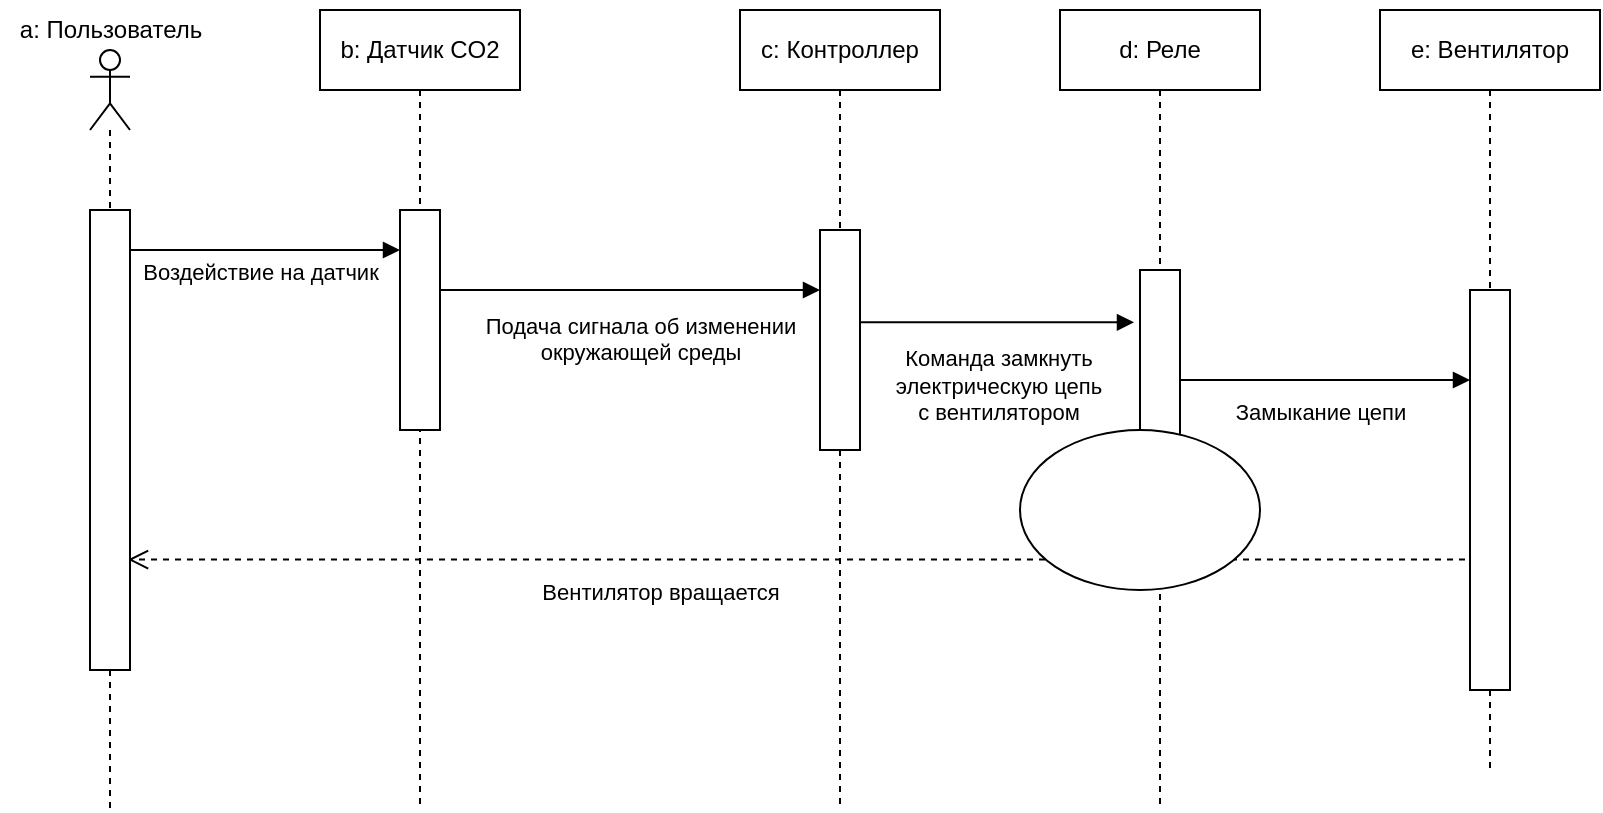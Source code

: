 <mxfile version="20.4.0" type="github" pages="2">
  <diagram id="0fajCpiCSNyf0W4oF5-n" name="Fan">
    <mxGraphModel dx="1287" dy="784" grid="1" gridSize="10" guides="1" tooltips="1" connect="1" arrows="1" fold="1" page="1" pageScale="1" pageWidth="827" pageHeight="1169" math="0" shadow="0">
      <root>
        <mxCell id="0" />
        <mxCell id="1" parent="0" />
        <mxCell id="e6-Qxzalg5yLmeX-kmgH-33" value="" style="shape=umlLifeline;participant=umlActor;perimeter=lifelinePerimeter;whiteSpace=wrap;html=1;container=1;collapsible=0;recursiveResize=0;verticalAlign=top;spacingTop=36;outlineConnect=0;size=40;" vertex="1" parent="1">
          <mxGeometry x="35" y="180" width="20" height="380" as="geometry" />
        </mxCell>
        <mxCell id="e6-Qxzalg5yLmeX-kmgH-34" value="Вентилятор вращается" style="html=1;verticalAlign=bottom;endArrow=open;dashed=1;endSize=8;rounded=0;entryX=0.95;entryY=0.76;entryDx=0;entryDy=0;entryPerimeter=0;" edge="1" parent="1" source="e6-Qxzalg5yLmeX-kmgH-36" target="e6-Qxzalg5yLmeX-kmgH-35">
          <mxGeometry x="0.218" y="25" relative="1" as="geometry">
            <mxPoint x="540.0" y="489.96" as="sourcePoint" />
            <mxPoint x="80" y="490" as="targetPoint" />
            <mxPoint as="offset" />
          </mxGeometry>
        </mxCell>
        <mxCell id="e6-Qxzalg5yLmeX-kmgH-35" value="" style="html=1;points=[];perimeter=orthogonalPerimeter;" vertex="1" parent="1">
          <mxGeometry x="35" y="260" width="20" height="230" as="geometry" />
        </mxCell>
        <mxCell id="e6-Qxzalg5yLmeX-kmgH-36" value="e: Вентилятор" style="shape=umlLifeline;perimeter=lifelinePerimeter;whiteSpace=wrap;html=1;container=1;collapsible=0;recursiveResize=0;outlineConnect=0;" vertex="1" parent="1">
          <mxGeometry x="680" y="160" width="110" height="380" as="geometry" />
        </mxCell>
        <mxCell id="e6-Qxzalg5yLmeX-kmgH-38" value="" style="html=1;points=[];perimeter=orthogonalPerimeter;" vertex="1" parent="e6-Qxzalg5yLmeX-kmgH-36">
          <mxGeometry x="45" y="140" width="20" height="200" as="geometry" />
        </mxCell>
        <mxCell id="e6-Qxzalg5yLmeX-kmgH-40" value="b: Датчик CO2" style="shape=umlLifeline;perimeter=lifelinePerimeter;whiteSpace=wrap;html=1;container=1;collapsible=0;recursiveResize=0;outlineConnect=0;" vertex="1" parent="1">
          <mxGeometry x="150" y="160" width="100" height="400" as="geometry" />
        </mxCell>
        <mxCell id="e6-Qxzalg5yLmeX-kmgH-41" value="" style="html=1;points=[];perimeter=orthogonalPerimeter;" vertex="1" parent="e6-Qxzalg5yLmeX-kmgH-40">
          <mxGeometry x="40" y="100" width="20" height="110" as="geometry" />
        </mxCell>
        <mxCell id="e6-Qxzalg5yLmeX-kmgH-42" value="Воздействие на датчик" style="html=1;verticalAlign=bottom;endArrow=block;rounded=0;" edge="1" parent="1" source="e6-Qxzalg5yLmeX-kmgH-35">
          <mxGeometry x="-0.037" y="-20" width="80" relative="1" as="geometry">
            <mxPoint x="80" y="280" as="sourcePoint" />
            <mxPoint x="190" y="280" as="targetPoint" />
            <mxPoint as="offset" />
          </mxGeometry>
        </mxCell>
        <mxCell id="e6-Qxzalg5yLmeX-kmgH-43" value="c: Контроллер" style="shape=umlLifeline;perimeter=lifelinePerimeter;whiteSpace=wrap;html=1;container=1;collapsible=0;recursiveResize=0;outlineConnect=0;" vertex="1" parent="1">
          <mxGeometry x="360" y="160" width="100" height="400" as="geometry" />
        </mxCell>
        <mxCell id="e6-Qxzalg5yLmeX-kmgH-44" value="" style="html=1;points=[];perimeter=orthogonalPerimeter;" vertex="1" parent="e6-Qxzalg5yLmeX-kmgH-43">
          <mxGeometry x="40" y="110" width="20" height="110" as="geometry" />
        </mxCell>
        <mxCell id="e6-Qxzalg5yLmeX-kmgH-45" value="d: Реле" style="shape=umlLifeline;perimeter=lifelinePerimeter;whiteSpace=wrap;html=1;container=1;collapsible=0;recursiveResize=0;outlineConnect=0;" vertex="1" parent="1">
          <mxGeometry x="520" y="160" width="100" height="400" as="geometry" />
        </mxCell>
        <mxCell id="e6-Qxzalg5yLmeX-kmgH-46" value="" style="html=1;points=[];perimeter=orthogonalPerimeter;" vertex="1" parent="e6-Qxzalg5yLmeX-kmgH-45">
          <mxGeometry x="40" y="130" width="20" height="110" as="geometry" />
        </mxCell>
        <mxCell id="e6-Qxzalg5yLmeX-kmgH-47" value="Подача сигнала об изменении &lt;br&gt;окружающей среды" style="html=1;verticalAlign=bottom;endArrow=block;rounded=0;" edge="1" parent="1" source="e6-Qxzalg5yLmeX-kmgH-41" target="e6-Qxzalg5yLmeX-kmgH-44">
          <mxGeometry x="0.053" y="-40" width="80" relative="1" as="geometry">
            <mxPoint x="240" y="310" as="sourcePoint" />
            <mxPoint x="345" y="310" as="targetPoint" />
            <Array as="points">
              <mxPoint x="340" y="300" />
            </Array>
            <mxPoint as="offset" />
          </mxGeometry>
        </mxCell>
        <mxCell id="e6-Qxzalg5yLmeX-kmgH-48" value="Команда замкнуть &lt;br&gt;электрическую цепь &lt;br&gt;с вентилятором" style="html=1;verticalAlign=bottom;endArrow=block;rounded=0;entryX=-0.15;entryY=0.238;entryDx=0;entryDy=0;entryPerimeter=0;" edge="1" parent="1" source="e6-Qxzalg5yLmeX-kmgH-44" target="e6-Qxzalg5yLmeX-kmgH-46">
          <mxGeometry x="0.022" y="-54" width="80" relative="1" as="geometry">
            <mxPoint x="415" y="320" as="sourcePoint" />
            <mxPoint x="520" y="320" as="targetPoint" />
            <mxPoint x="-1" as="offset" />
          </mxGeometry>
        </mxCell>
        <mxCell id="e6-Qxzalg5yLmeX-kmgH-49" value="Замыкание цепи" style="html=1;verticalAlign=bottom;endArrow=block;rounded=0;" edge="1" parent="1" source="e6-Qxzalg5yLmeX-kmgH-46" target="e6-Qxzalg5yLmeX-kmgH-38">
          <mxGeometry x="-0.035" y="-25" width="80" relative="1" as="geometry">
            <mxPoint x="580" y="360.0" as="sourcePoint" />
            <mxPoint x="717" y="360.0" as="targetPoint" />
            <mxPoint as="offset" />
          </mxGeometry>
        </mxCell>
        <mxCell id="e6-Qxzalg5yLmeX-kmgH-50" value="a: Пользователь" style="text;html=1;align=center;verticalAlign=middle;resizable=0;points=[];autosize=1;strokeColor=none;fillColor=none;" vertex="1" parent="1">
          <mxGeometry x="-10" y="155" width="110" height="30" as="geometry" />
        </mxCell>
        <mxCell id="XYCsBVNLDujC-cE6VWQl-1" value="" style="ellipse;whiteSpace=wrap;html=1;" vertex="1" parent="1">
          <mxGeometry x="500" y="370" width="120" height="80" as="geometry" />
        </mxCell>
      </root>
    </mxGraphModel>
  </diagram>
  <diagram id="efdcj0WKXpDifMYoBViI" name="Button">
    <mxGraphModel dx="1673" dy="934" grid="1" gridSize="10" guides="1" tooltips="1" connect="1" arrows="1" fold="1" page="1" pageScale="1" pageWidth="827" pageHeight="1169" math="0" shadow="0">
      <root>
        <mxCell id="0" />
        <mxCell id="1" parent="0" />
        <mxCell id="uPPNju4TJ0xwUEbWvf_P-1" value="" style="shape=umlLifeline;participant=umlActor;perimeter=lifelinePerimeter;whiteSpace=wrap;html=1;container=1;collapsible=0;recursiveResize=0;verticalAlign=top;spacingTop=36;outlineConnect=0;size=40;" vertex="1" parent="1">
          <mxGeometry x="45" y="25" width="20" height="380" as="geometry" />
        </mxCell>
        <mxCell id="uPPNju4TJ0xwUEbWvf_P-2" value="Buzzer издаёт звук" style="html=1;verticalAlign=bottom;endArrow=open;dashed=1;endSize=8;rounded=0;entryX=0.95;entryY=0.76;entryDx=0;entryDy=0;entryPerimeter=0;" edge="1" parent="1" source="uPPNju4TJ0xwUEbWvf_P-4" target="uPPNju4TJ0xwUEbWvf_P-3">
          <mxGeometry x="0.218" y="25" relative="1" as="geometry">
            <mxPoint x="550.0" y="334.96" as="sourcePoint" />
            <mxPoint x="90" y="335" as="targetPoint" />
            <mxPoint as="offset" />
          </mxGeometry>
        </mxCell>
        <mxCell id="uPPNju4TJ0xwUEbWvf_P-3" value="" style="html=1;points=[];perimeter=orthogonalPerimeter;" vertex="1" parent="1">
          <mxGeometry x="45" y="105" width="20" height="230" as="geometry" />
        </mxCell>
        <mxCell id="uPPNju4TJ0xwUEbWvf_P-4" value="e: Buzzer" style="shape=umlLifeline;perimeter=lifelinePerimeter;whiteSpace=wrap;html=1;container=1;collapsible=0;recursiveResize=0;outlineConnect=0;" vertex="1" parent="1">
          <mxGeometry x="580" y="5" width="110" height="380" as="geometry" />
        </mxCell>
        <mxCell id="uPPNju4TJ0xwUEbWvf_P-5" value="" style="html=1;points=[];perimeter=orthogonalPerimeter;" vertex="1" parent="uPPNju4TJ0xwUEbWvf_P-4">
          <mxGeometry x="45" y="140" width="20" height="200" as="geometry" />
        </mxCell>
        <mxCell id="uPPNju4TJ0xwUEbWvf_P-6" value="b: Кнопка" style="shape=umlLifeline;perimeter=lifelinePerimeter;whiteSpace=wrap;html=1;container=1;collapsible=0;recursiveResize=0;outlineConnect=0;" vertex="1" parent="1">
          <mxGeometry x="160" y="5" width="100" height="400" as="geometry" />
        </mxCell>
        <mxCell id="uPPNju4TJ0xwUEbWvf_P-7" value="" style="html=1;points=[];perimeter=orthogonalPerimeter;" vertex="1" parent="uPPNju4TJ0xwUEbWvf_P-6">
          <mxGeometry x="40" y="100" width="20" height="110" as="geometry" />
        </mxCell>
        <mxCell id="uPPNju4TJ0xwUEbWvf_P-8" value="Нажатие на кнопку №3" style="html=1;verticalAlign=bottom;endArrow=block;rounded=0;" edge="1" parent="1" source="uPPNju4TJ0xwUEbWvf_P-3">
          <mxGeometry x="-0.037" y="-20" width="80" relative="1" as="geometry">
            <mxPoint x="90" y="125" as="sourcePoint" />
            <mxPoint x="200" y="125" as="targetPoint" />
            <mxPoint as="offset" />
          </mxGeometry>
        </mxCell>
        <mxCell id="uPPNju4TJ0xwUEbWvf_P-9" value="c: Контроллер" style="shape=umlLifeline;perimeter=lifelinePerimeter;whiteSpace=wrap;html=1;container=1;collapsible=0;recursiveResize=0;outlineConnect=0;" vertex="1" parent="1">
          <mxGeometry x="370" y="5" width="100" height="400" as="geometry" />
        </mxCell>
        <mxCell id="uPPNju4TJ0xwUEbWvf_P-10" value="" style="html=1;points=[];perimeter=orthogonalPerimeter;" vertex="1" parent="uPPNju4TJ0xwUEbWvf_P-9">
          <mxGeometry x="40" y="110" width="20" height="110" as="geometry" />
        </mxCell>
        <mxCell id="uPPNju4TJ0xwUEbWvf_P-13" value="Подача сигнала о &lt;br&gt;зажатии кнопки" style="html=1;verticalAlign=bottom;endArrow=block;rounded=0;" edge="1" parent="1" source="uPPNju4TJ0xwUEbWvf_P-7" target="uPPNju4TJ0xwUEbWvf_P-10">
          <mxGeometry x="0.053" y="-40" width="80" relative="1" as="geometry">
            <mxPoint x="250" y="155" as="sourcePoint" />
            <mxPoint x="355" y="155" as="targetPoint" />
            <Array as="points">
              <mxPoint x="350" y="145" />
            </Array>
            <mxPoint as="offset" />
          </mxGeometry>
        </mxCell>
        <mxCell id="uPPNju4TJ0xwUEbWvf_P-14" value="Подача напряжения на buzzer" style="html=1;verticalAlign=bottom;endArrow=block;rounded=0;entryX=-0.076;entryY=0.123;entryDx=0;entryDy=0;entryPerimeter=0;" edge="1" parent="1" source="uPPNju4TJ0xwUEbWvf_P-10" target="uPPNju4TJ0xwUEbWvf_P-5">
          <mxGeometry x="0.076" y="-25" width="80" relative="1" as="geometry">
            <mxPoint x="425" y="165" as="sourcePoint" />
            <mxPoint x="620" y="170" as="targetPoint" />
            <mxPoint x="-1" as="offset" />
          </mxGeometry>
        </mxCell>
        <mxCell id="uPPNju4TJ0xwUEbWvf_P-16" value="a: Пользователь" style="text;html=1;align=center;verticalAlign=middle;resizable=0;points=[];autosize=1;strokeColor=none;fillColor=none;" vertex="1" parent="1">
          <mxGeometry width="110" height="30" as="geometry" />
        </mxCell>
        <mxCell id="c6RpOjbhWi8PSyfDC0G--1" value="" style="shape=umlLifeline;participant=umlActor;perimeter=lifelinePerimeter;whiteSpace=wrap;html=1;container=1;collapsible=0;recursiveResize=0;verticalAlign=top;spacingTop=36;outlineConnect=0;size=40;" vertex="1" parent="1">
          <mxGeometry x="45" y="495" width="20" height="380" as="geometry" />
        </mxCell>
        <mxCell id="c6RpOjbhWi8PSyfDC0G--2" value="Buzzer меняет звучание" style="html=1;verticalAlign=bottom;endArrow=open;dashed=1;endSize=8;rounded=0;entryX=0.95;entryY=0.76;entryDx=0;entryDy=0;entryPerimeter=0;" edge="1" parent="1" source="c6RpOjbhWi8PSyfDC0G--4" target="c6RpOjbhWi8PSyfDC0G--3">
          <mxGeometry x="0.138" y="30" relative="1" as="geometry">
            <mxPoint x="550.0" y="804.96" as="sourcePoint" />
            <mxPoint x="90" y="805" as="targetPoint" />
            <mxPoint as="offset" />
          </mxGeometry>
        </mxCell>
        <mxCell id="c6RpOjbhWi8PSyfDC0G--3" value="" style="html=1;points=[];perimeter=orthogonalPerimeter;" vertex="1" parent="1">
          <mxGeometry x="45" y="575" width="20" height="230" as="geometry" />
        </mxCell>
        <mxCell id="c6RpOjbhWi8PSyfDC0G--4" value="e: Buzzer" style="shape=umlLifeline;perimeter=lifelinePerimeter;whiteSpace=wrap;html=1;container=1;collapsible=0;recursiveResize=0;outlineConnect=0;" vertex="1" parent="1">
          <mxGeometry x="580" y="475" width="110" height="380" as="geometry" />
        </mxCell>
        <mxCell id="c6RpOjbhWi8PSyfDC0G--5" value="" style="html=1;points=[];perimeter=orthogonalPerimeter;" vertex="1" parent="c6RpOjbhWi8PSyfDC0G--4">
          <mxGeometry x="45" y="140" width="20" height="200" as="geometry" />
        </mxCell>
        <mxCell id="c6RpOjbhWi8PSyfDC0G--6" value="b: Кнопка" style="shape=umlLifeline;perimeter=lifelinePerimeter;whiteSpace=wrap;html=1;container=1;collapsible=0;recursiveResize=0;outlineConnect=0;" vertex="1" parent="1">
          <mxGeometry x="160" y="475" width="100" height="400" as="geometry" />
        </mxCell>
        <mxCell id="c6RpOjbhWi8PSyfDC0G--7" value="" style="html=1;points=[];perimeter=orthogonalPerimeter;" vertex="1" parent="c6RpOjbhWi8PSyfDC0G--6">
          <mxGeometry x="40" y="100" width="20" height="110" as="geometry" />
        </mxCell>
        <mxCell id="c6RpOjbhWi8PSyfDC0G--8" value="Нажатие на кнопку №2" style="html=1;verticalAlign=bottom;endArrow=block;rounded=0;" edge="1" parent="1" source="c6RpOjbhWi8PSyfDC0G--3">
          <mxGeometry x="-0.037" y="-20" width="80" relative="1" as="geometry">
            <mxPoint x="90" y="595" as="sourcePoint" />
            <mxPoint x="200" y="595" as="targetPoint" />
            <mxPoint as="offset" />
          </mxGeometry>
        </mxCell>
        <mxCell id="c6RpOjbhWi8PSyfDC0G--9" value="c: Контроллер" style="shape=umlLifeline;perimeter=lifelinePerimeter;whiteSpace=wrap;html=1;container=1;collapsible=0;recursiveResize=0;outlineConnect=0;" vertex="1" parent="1">
          <mxGeometry x="370" y="475" width="100" height="400" as="geometry" />
        </mxCell>
        <mxCell id="c6RpOjbhWi8PSyfDC0G--10" value="" style="html=1;points=[];perimeter=orthogonalPerimeter;" vertex="1" parent="c6RpOjbhWi8PSyfDC0G--9">
          <mxGeometry x="40" y="110" width="20" height="110" as="geometry" />
        </mxCell>
        <mxCell id="c6RpOjbhWi8PSyfDC0G--11" value="Подача сигнала о &lt;br&gt;зажатии кнопки №2" style="html=1;verticalAlign=bottom;endArrow=block;rounded=0;" edge="1" parent="1" source="c6RpOjbhWi8PSyfDC0G--7" target="c6RpOjbhWi8PSyfDC0G--10">
          <mxGeometry x="0.053" y="-40" width="80" relative="1" as="geometry">
            <mxPoint x="250" y="625" as="sourcePoint" />
            <mxPoint x="355" y="625" as="targetPoint" />
            <Array as="points">
              <mxPoint x="350" y="615" />
            </Array>
            <mxPoint as="offset" />
          </mxGeometry>
        </mxCell>
        <mxCell id="c6RpOjbhWi8PSyfDC0G--12" value="Изменение подачи &lt;br&gt;напряжения на buzzer" style="html=1;verticalAlign=bottom;endArrow=block;rounded=0;" edge="1" parent="1" source="c6RpOjbhWi8PSyfDC0G--10" target="c6RpOjbhWi8PSyfDC0G--5">
          <mxGeometry x="0.076" y="-40" width="80" relative="1" as="geometry">
            <mxPoint x="425" y="635" as="sourcePoint" />
            <mxPoint x="567" y="631.18" as="targetPoint" />
            <mxPoint x="-1" as="offset" />
          </mxGeometry>
        </mxCell>
        <mxCell id="c6RpOjbhWi8PSyfDC0G--13" value="a: Пользователь" style="text;html=1;align=center;verticalAlign=middle;resizable=0;points=[];autosize=1;strokeColor=none;fillColor=none;" vertex="1" parent="1">
          <mxGeometry y="470" width="110" height="30" as="geometry" />
        </mxCell>
      </root>
    </mxGraphModel>
  </diagram>
</mxfile>
